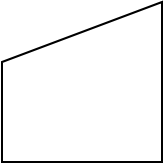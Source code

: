 <mxfile>
    <diagram id="6zSNNwo92NddfmLZE43p" name="Page-1">
        <mxGraphModel dx="380" dy="174" grid="1" gridSize="10" guides="1" tooltips="1" connect="1" arrows="1" fold="1" page="1" pageScale="1" pageWidth="850" pageHeight="1100" math="0" shadow="0">
            <root>
                <mxCell id="0"/>
                <mxCell id="1" parent="0"/>
                <mxCell id="2" value="" style="shape=manualInput;whiteSpace=wrap;html=1;" vertex="1" parent="1">
                    <mxGeometry x="310" y="320" width="80" height="80" as="geometry"/>
                </mxCell>
            </root>
        </mxGraphModel>
    </diagram>
</mxfile>